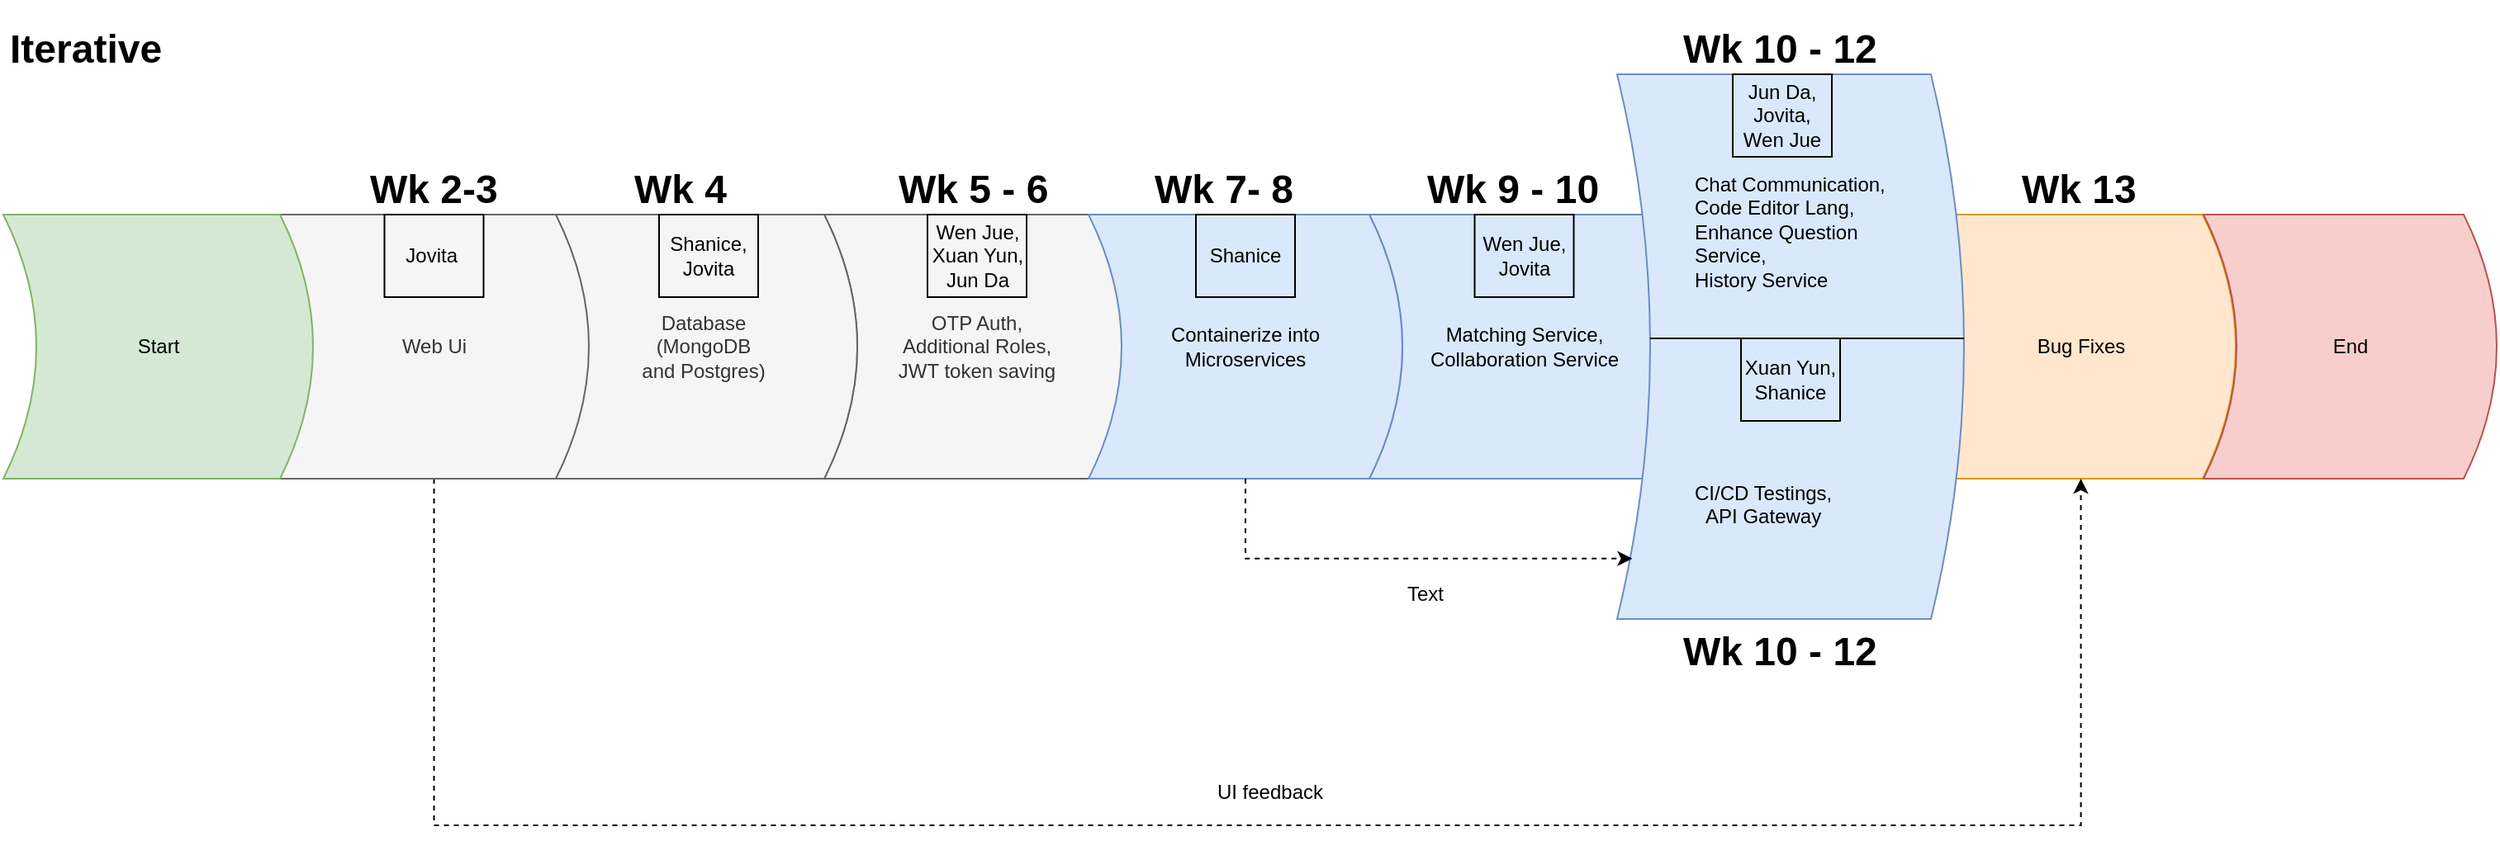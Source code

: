 <mxfile version="22.1.0" type="github">
  <diagram name="Page-1" id="80nqQ44Cof5NbJmEGg_A">
    <mxGraphModel dx="1900" dy="542" grid="1" gridSize="10" guides="1" tooltips="1" connect="1" arrows="1" fold="1" page="1" pageScale="1" pageWidth="850" pageHeight="1100" math="0" shadow="0">
      <root>
        <mxCell id="0" />
        <mxCell id="1" parent="0" />
        <mxCell id="G8VuwQCp07MFnge5ML-9-33" value="Bug Fixes" style="shape=dataStorage;whiteSpace=wrap;html=1;fixedSize=1;flipH=1;fillColor=#ffe6cc;strokeColor=#d79b00;" vertex="1" parent="1">
          <mxGeometry x="877" y="200" width="187.5" height="160" as="geometry" />
        </mxCell>
        <mxCell id="G8VuwQCp07MFnge5ML-9-31" value="Matching Service,&lt;br style=&quot;border-color: var(--border-color);&quot;&gt;&lt;span style=&quot;border-color: var(--border-color);&quot;&gt;Collaboration Service&lt;/span&gt;" style="shape=dataStorage;whiteSpace=wrap;html=1;fixedSize=1;flipH=1;fillColor=#dae8fc;strokeColor=#6c8ebf;" vertex="1" parent="1">
          <mxGeometry x="540" y="200" width="187.5" height="160" as="geometry" />
        </mxCell>
        <mxCell id="G8VuwQCp07MFnge5ML-9-14" value="OTP Auth,&lt;br&gt;Additional Roles,&lt;br&gt;JWT token saving" style="shape=dataStorage;whiteSpace=wrap;html=1;fixedSize=1;flipH=1;fillColor=#f5f5f5;fontColor=#333333;strokeColor=#666666;" vertex="1" parent="1">
          <mxGeometry x="210" y="200" width="185" height="160" as="geometry" />
        </mxCell>
        <mxCell id="G8VuwQCp07MFnge5ML-9-15" value="Containerize into&lt;br&gt;Microservices" style="shape=dataStorage;whiteSpace=wrap;html=1;fixedSize=1;flipH=1;fillColor=#dae8fc;strokeColor=#6c8ebf;" vertex="1" parent="1">
          <mxGeometry x="370" y="200" width="190" height="160" as="geometry" />
        </mxCell>
        <mxCell id="G8VuwQCp07MFnge5ML-9-16" value="" style="shape=dataStorage;whiteSpace=wrap;html=1;fixedSize=1;flipH=1;size=20;fillColor=#dae8fc;strokeColor=#6c8ebf;" vertex="1" parent="1">
          <mxGeometry x="690" y="115" width="210" height="330" as="geometry" />
        </mxCell>
        <mxCell id="G8VuwQCp07MFnge5ML-9-20" value="UI feedback" style="text;html=1;strokeColor=none;fillColor=none;align=center;verticalAlign=middle;whiteSpace=wrap;rounded=0;" vertex="1" parent="1">
          <mxGeometry x="435" y="535" width="90" height="30" as="geometry" />
        </mxCell>
        <mxCell id="G8VuwQCp07MFnge5ML-9-13" value="Database&lt;br&gt;(MongoDB &lt;br&gt;and Postgres)" style="shape=dataStorage;whiteSpace=wrap;html=1;fixedSize=1;flipH=1;fillColor=#f5f5f5;fontColor=#333333;strokeColor=#666666;" vertex="1" parent="1">
          <mxGeometry x="42.5" y="200" width="187.5" height="160" as="geometry" />
        </mxCell>
        <mxCell id="G8VuwQCp07MFnge5ML-9-48" style="edgeStyle=orthogonalEdgeStyle;rounded=0;orthogonalLoop=1;jettySize=auto;html=1;entryX=0.5;entryY=1;entryDx=0;entryDy=0;dashed=1;" edge="1" parent="1" source="G8VuwQCp07MFnge5ML-9-7" target="G8VuwQCp07MFnge5ML-9-33">
          <mxGeometry relative="1" as="geometry">
            <Array as="points">
              <mxPoint x="-26" y="570" />
              <mxPoint x="971" y="570" />
            </Array>
          </mxGeometry>
        </mxCell>
        <mxCell id="G8VuwQCp07MFnge5ML-9-7" value="Web Ui" style="shape=dataStorage;whiteSpace=wrap;html=1;fixedSize=1;flipH=1;fillColor=#f5f5f5;fontColor=#333333;strokeColor=#666666;" vertex="1" parent="1">
          <mxGeometry x="-120" y="200" width="187.5" height="160" as="geometry" />
        </mxCell>
        <mxCell id="G8VuwQCp07MFnge5ML-9-23" value="Jovita&amp;nbsp;" style="text;html=1;strokeColor=default;fillColor=none;align=center;verticalAlign=middle;whiteSpace=wrap;rounded=0;" vertex="1" parent="1">
          <mxGeometry x="-56.25" y="200" width="60" height="50" as="geometry" />
        </mxCell>
        <mxCell id="G8VuwQCp07MFnge5ML-9-22" value="Shanice,&lt;br&gt;Jovita" style="text;html=1;strokeColor=default;fillColor=none;align=center;verticalAlign=middle;whiteSpace=wrap;rounded=0;" vertex="1" parent="1">
          <mxGeometry x="110" y="200" width="60" height="50" as="geometry" />
        </mxCell>
        <mxCell id="G8VuwQCp07MFnge5ML-9-24" value="Wen Jue,&lt;br&gt;Xuan Yun,&lt;br&gt;Jun Da" style="text;html=1;strokeColor=default;fillColor=none;align=center;verticalAlign=middle;whiteSpace=wrap;rounded=0;" vertex="1" parent="1">
          <mxGeometry x="272.5" y="200" width="60" height="50" as="geometry" />
        </mxCell>
        <mxCell id="G8VuwQCp07MFnge5ML-9-25" value="Shanice" style="text;html=1;strokeColor=default;fillColor=none;align=center;verticalAlign=middle;whiteSpace=wrap;rounded=0;" vertex="1" parent="1">
          <mxGeometry x="435" y="200" width="60" height="50" as="geometry" />
        </mxCell>
        <mxCell id="G8VuwQCp07MFnge5ML-9-26" value="Jun Da,&lt;br style=&quot;border-color: var(--border-color);&quot;&gt;Jovita,&lt;br style=&quot;border-color: var(--border-color);&quot;&gt;Wen Jue" style="text;html=1;strokeColor=default;fillColor=none;align=center;verticalAlign=middle;whiteSpace=wrap;rounded=0;" vertex="1" parent="1">
          <mxGeometry x="760" y="115" width="60" height="50" as="geometry" />
        </mxCell>
        <mxCell id="G8VuwQCp07MFnge5ML-9-27" value="Xuan Yun,&lt;br&gt;Shanice" style="text;html=1;strokeColor=default;fillColor=none;align=center;verticalAlign=middle;whiteSpace=wrap;rounded=0;" vertex="1" parent="1">
          <mxGeometry x="765" y="275" width="60" height="50" as="geometry" />
        </mxCell>
        <mxCell id="G8VuwQCp07MFnge5ML-9-28" value="" style="endArrow=none;html=1;rounded=0;entryX=1;entryY=0.5;entryDx=0;entryDy=0;startSize=6;endSize=6;" edge="1" parent="1">
          <mxGeometry width="50" height="50" relative="1" as="geometry">
            <mxPoint x="710" y="275" as="sourcePoint" />
            <mxPoint x="900" y="275" as="targetPoint" />
          </mxGeometry>
        </mxCell>
        <mxCell id="G8VuwQCp07MFnge5ML-9-29" value="Chat Communication,&lt;br style=&quot;border-color: var(--border-color); text-align: center;&quot;&gt;&lt;span style=&quot;text-align: center;&quot;&gt;Code Editor Lang,&lt;/span&gt;&lt;br style=&quot;border-color: var(--border-color); text-align: center;&quot;&gt;&lt;span style=&quot;text-align: center;&quot;&gt;Enhance Question Service,&lt;/span&gt;&lt;br style=&quot;border-color: var(--border-color); text-align: center;&quot;&gt;&lt;span style=&quot;text-align: center;&quot;&gt;History Service&lt;/span&gt;" style="text;whiteSpace=wrap;html=1;" vertex="1" parent="1">
          <mxGeometry x="735" y="168" width="120" height="50" as="geometry" />
        </mxCell>
        <mxCell id="G8VuwQCp07MFnge5ML-9-30" value="&lt;div style=&quot;text-align: center;&quot;&gt;&lt;span style=&quot;background-color: initial;&quot;&gt;CI/CD Testings,&lt;/span&gt;&lt;/div&gt;&lt;div style=&quot;text-align: center;&quot;&gt;&lt;span style=&quot;background-color: initial;&quot;&gt;API Gateway&lt;/span&gt;&lt;/div&gt;" style="text;whiteSpace=wrap;html=1;" vertex="1" parent="1">
          <mxGeometry x="735" y="355" width="120" height="50" as="geometry" />
        </mxCell>
        <mxCell id="G8VuwQCp07MFnge5ML-9-34" value="Start" style="shape=dataStorage;whiteSpace=wrap;html=1;fixedSize=1;flipH=1;fillColor=#d5e8d4;strokeColor=#82b366;" vertex="1" parent="1">
          <mxGeometry x="-287" y="200" width="187.5" height="160" as="geometry" />
        </mxCell>
        <mxCell id="G8VuwQCp07MFnge5ML-9-35" value="&lt;h1&gt;Wk 2-3&lt;/h1&gt;" style="text;html=1;strokeColor=none;fillColor=none;spacing=5;spacingTop=-20;whiteSpace=wrap;overflow=hidden;rounded=0;" vertex="1" parent="1">
          <mxGeometry x="-70" y="165" width="190" height="120" as="geometry" />
        </mxCell>
        <mxCell id="G8VuwQCp07MFnge5ML-9-36" value="&lt;h1&gt;Wk 4&lt;/h1&gt;" style="text;html=1;strokeColor=none;fillColor=none;spacing=5;spacingTop=-20;whiteSpace=wrap;overflow=hidden;rounded=0;" vertex="1" parent="1">
          <mxGeometry x="90" y="165" width="190" height="120" as="geometry" />
        </mxCell>
        <mxCell id="G8VuwQCp07MFnge5ML-9-37" value="&lt;h1&gt;Wk 5 - 6&lt;/h1&gt;" style="text;html=1;strokeColor=none;fillColor=none;spacing=5;spacingTop=-20;whiteSpace=wrap;overflow=hidden;rounded=0;" vertex="1" parent="1">
          <mxGeometry x="250" y="165" width="100" height="35" as="geometry" />
        </mxCell>
        <mxCell id="G8VuwQCp07MFnge5ML-9-38" value="&lt;h1&gt;Wk 7- 8&lt;/h1&gt;" style="text;html=1;strokeColor=none;fillColor=none;spacing=5;spacingTop=-20;whiteSpace=wrap;overflow=hidden;rounded=0;" vertex="1" parent="1">
          <mxGeometry x="405" y="165" width="190" height="120" as="geometry" />
        </mxCell>
        <mxCell id="G8VuwQCp07MFnge5ML-9-40" value="&lt;h1&gt;Wk 10 - 12&lt;/h1&gt;" style="text;html=1;strokeColor=none;fillColor=none;spacing=5;spacingTop=-20;whiteSpace=wrap;overflow=hidden;rounded=0;" vertex="1" parent="1">
          <mxGeometry x="725" y="80" width="130" height="35" as="geometry" />
        </mxCell>
        <mxCell id="G8VuwQCp07MFnge5ML-9-41" value="&lt;h1&gt;Wk 9 - 10&lt;/h1&gt;" style="text;html=1;strokeColor=none;fillColor=none;spacing=5;spacingTop=-20;whiteSpace=wrap;overflow=hidden;rounded=0;" vertex="1" parent="1">
          <mxGeometry x="570.13" y="165" width="127.25" height="35" as="geometry" />
        </mxCell>
        <mxCell id="G8VuwQCp07MFnge5ML-9-42" value="&lt;h1 style=&quot;border-color: var(--border-color);&quot;&gt;Wk 10 - 12&lt;/h1&gt;" style="text;html=1;strokeColor=none;fillColor=none;spacing=5;spacingTop=-20;whiteSpace=wrap;overflow=hidden;rounded=0;" vertex="1" parent="1">
          <mxGeometry x="725" y="445" width="135" height="35" as="geometry" />
        </mxCell>
        <mxCell id="G8VuwQCp07MFnge5ML-9-44" value="Wen Jue,&lt;br&gt;Jovita" style="text;html=1;strokeColor=default;fillColor=none;align=center;verticalAlign=middle;whiteSpace=wrap;rounded=0;" vertex="1" parent="1">
          <mxGeometry x="603.76" y="200" width="60" height="50" as="geometry" />
        </mxCell>
        <mxCell id="G8VuwQCp07MFnge5ML-9-45" value="&lt;h1&gt;Wk 13&lt;/h1&gt;" style="text;html=1;strokeColor=none;fillColor=none;spacing=5;spacingTop=-20;whiteSpace=wrap;overflow=hidden;rounded=0;" vertex="1" parent="1">
          <mxGeometry x="930" y="165" width="80" height="35" as="geometry" />
        </mxCell>
        <mxCell id="G8VuwQCp07MFnge5ML-9-46" value="End" style="shape=dataStorage;whiteSpace=wrap;html=1;fixedSize=1;flipH=1;fillColor=#f8cecc;strokeColor=#b85450;" vertex="1" parent="1">
          <mxGeometry x="1045" y="200" width="177.5" height="160" as="geometry" />
        </mxCell>
        <mxCell id="G8VuwQCp07MFnge5ML-9-50" value="&lt;h1&gt;Iterative&lt;/h1&gt;" style="text;html=1;strokeColor=none;fillColor=none;spacing=5;spacingTop=-20;whiteSpace=wrap;overflow=hidden;rounded=0;" vertex="1" parent="1">
          <mxGeometry x="-288.25" y="80" width="190" height="120" as="geometry" />
        </mxCell>
        <mxCell id="G8VuwQCp07MFnge5ML-9-51" style="edgeStyle=orthogonalEdgeStyle;rounded=0;orthogonalLoop=1;jettySize=auto;html=1;entryX=0.956;entryY=0.889;entryDx=0;entryDy=0;entryPerimeter=0;dashed=1;" edge="1" parent="1" source="G8VuwQCp07MFnge5ML-9-15" target="G8VuwQCp07MFnge5ML-9-16">
          <mxGeometry relative="1" as="geometry">
            <Array as="points">
              <mxPoint x="465" y="408" />
            </Array>
          </mxGeometry>
        </mxCell>
        <mxCell id="G8VuwQCp07MFnge5ML-9-52" value="Text" style="text;html=1;strokeColor=none;fillColor=none;align=center;verticalAlign=middle;whiteSpace=wrap;rounded=0;" vertex="1" parent="1">
          <mxGeometry x="543.76" y="415" width="60" height="30" as="geometry" />
        </mxCell>
      </root>
    </mxGraphModel>
  </diagram>
</mxfile>
